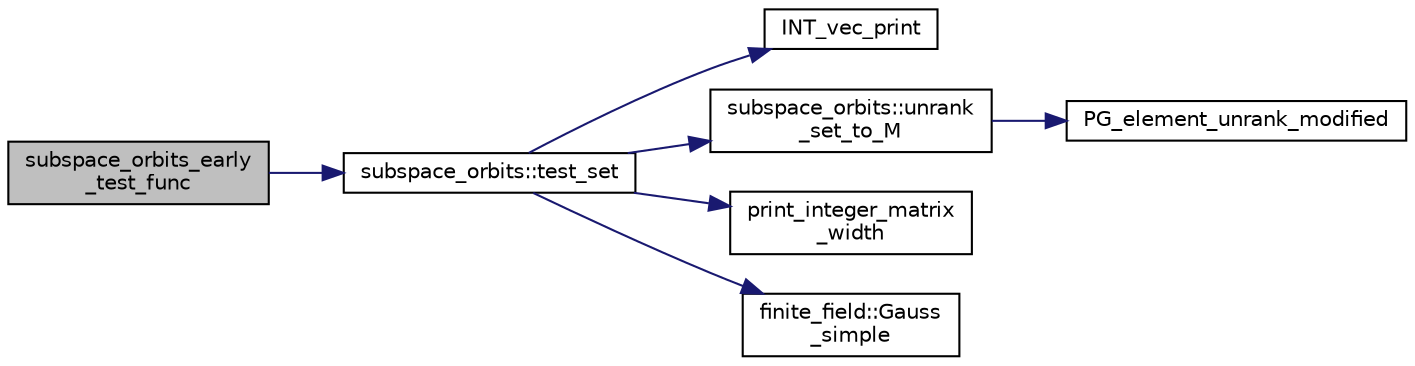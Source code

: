 digraph "subspace_orbits_early_test_func"
{
  edge [fontname="Helvetica",fontsize="10",labelfontname="Helvetica",labelfontsize="10"];
  node [fontname="Helvetica",fontsize="10",shape=record];
  rankdir="LR";
  Node18 [label="subspace_orbits_early\l_test_func",height=0.2,width=0.4,color="black", fillcolor="grey75", style="filled", fontcolor="black"];
  Node18 -> Node19 [color="midnightblue",fontsize="10",style="solid",fontname="Helvetica"];
  Node19 [label="subspace_orbits::test_set",height=0.2,width=0.4,color="black", fillcolor="white", style="filled",URL="$d2/d9f/classsubspace__orbits.html#a31ec857a81db70159ff826c5a4da7c4e"];
  Node19 -> Node20 [color="midnightblue",fontsize="10",style="solid",fontname="Helvetica"];
  Node20 [label="INT_vec_print",height=0.2,width=0.4,color="black", fillcolor="white", style="filled",URL="$df/dbf/sajeeb_8_c.html#a79a5901af0b47dd0d694109543c027fe"];
  Node19 -> Node21 [color="midnightblue",fontsize="10",style="solid",fontname="Helvetica"];
  Node21 [label="subspace_orbits::unrank\l_set_to_M",height=0.2,width=0.4,color="black", fillcolor="white", style="filled",URL="$d2/d9f/classsubspace__orbits.html#a9440573e13ae98d29694664bf23bad83"];
  Node21 -> Node22 [color="midnightblue",fontsize="10",style="solid",fontname="Helvetica"];
  Node22 [label="PG_element_unrank_modified",height=0.2,width=0.4,color="black", fillcolor="white", style="filled",URL="$d4/d67/geometry_8h.html#a83ae9b605d496f6a90345303f6efae64"];
  Node19 -> Node23 [color="midnightblue",fontsize="10",style="solid",fontname="Helvetica"];
  Node23 [label="print_integer_matrix\l_width",height=0.2,width=0.4,color="black", fillcolor="white", style="filled",URL="$d5/db4/io__and__os_8h.html#aa78f3e73fc2179251bd15adbcc31573f"];
  Node19 -> Node24 [color="midnightblue",fontsize="10",style="solid",fontname="Helvetica"];
  Node24 [label="finite_field::Gauss\l_simple",height=0.2,width=0.4,color="black", fillcolor="white", style="filled",URL="$df/d5a/classfinite__field.html#aba4950590e24a1ce323f292cf47b3307"];
}
